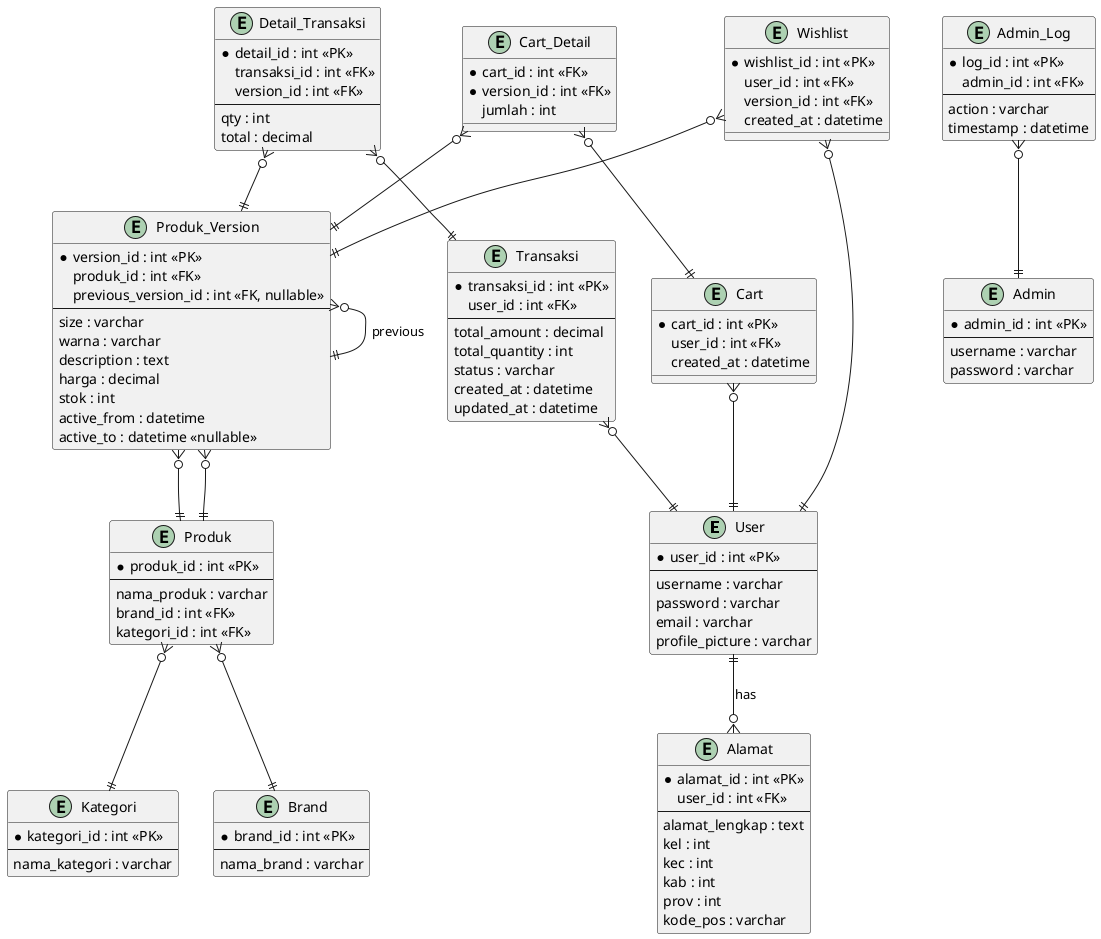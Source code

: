 @startuml

entity "User" as user {
  *user_id : int <<PK>>
  --
  username : varchar
  password : varchar
  email : varchar
  profile_picture : varchar
}

entity "Admin" as admin {
  *admin_id : int <<PK>>
  --
  username : varchar
  password : varchar
}

entity "Transaksi" as transaksi {
  *transaksi_id : int <<PK>>
  user_id : int <<FK>>
  --
  total_amount : decimal
  total_quantity : int
  status : varchar
  created_at : datetime
  updated_at : datetime
}

entity "Detail_Transaksi" as detail_transaksi {
  *detail_id : int <<PK>>
  transaksi_id : int <<FK>>
  version_id : int <<FK>>
  --
  qty : int
  total : decimal
}

entity "Admin_Log" as admin_log {
  *log_id : int <<PK>>
  admin_id : int <<FK>>
  --
  action : varchar
  timestamp : datetime
}

entity "Produk" as produk {
  *produk_id : int <<PK>>
  --
  nama_produk : varchar
  brand_id : int <<FK>>
  kategori_id : int <<FK>>
}

entity "Produk_Version" as produk_version {
  *version_id : int <<PK>>
  produk_id : int <<FK>>
  previous_version_id : int <<FK, nullable>>
  --
  size : varchar
  warna : varchar
  description : text
  harga : decimal
  stok : int
  active_from : datetime
  active_to : datetime <<nullable>>
}

entity "Kategori" as kategori {
  *kategori_id : int <<PK>>
  --
  nama_kategori : varchar
}

entity "Brand" as brand {
  *brand_id : int <<PK>>
  --
  nama_brand : varchar
}

entity "Alamat" as alamat {
  *alamat_id : int <<PK>>
  user_id : int <<FK>>
  --
  alamat_lengkap : text
  kel : int
  kec : int
  kab : int
  prov : int
  kode_pos : varchar
}

entity "Cart" as cart {
  *cart_id : int <<PK>>
  user_id : int <<FK>>
  created_at : datetime
}

entity "Cart_Detail" as cart_detail {
  *cart_id : int <<FK>>
  *version_id : int <<FK>>
  jumlah : int
}

entity "Wishlist" as wishlist {
  *wishlist_id : int <<PK>>
  user_id : int <<FK>>
  version_id : int <<FK>>
  created_at : datetime
}

' =========================
' Relasi
' =========================
user ||--o{ alamat             : has
produk }o--|| kategori
produk }o--|| brand
admin_log }o--|| admin
cart }o--|| user
cart_detail }o--|| cart
cart_detail }o--|| produk_version
wishlist }o--|| user
wishlist }o--|| produk_version
transaksi }o--|| user
detail_transaksi }o--|| transaksi
detail_transaksi }o--|| produk_version
produk ||--o{ produk_version
produk_version }o--|| produk
produk_version }o--|| produk_version : previous

@enduml
